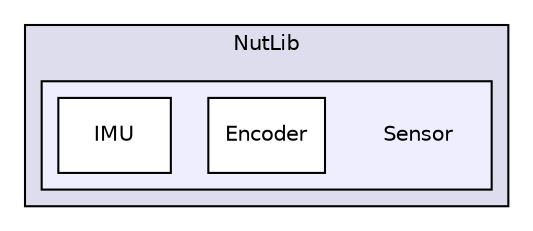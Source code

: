digraph "NutLib/Sensor" {
  compound=true
  node [ fontsize="10", fontname="Helvetica"];
  edge [ labelfontsize="10", labelfontname="Helvetica"];
  subgraph clusterdir_8b1cfa3accea10fc5ecd39c63013c190 {
    graph [ bgcolor="#ddddee", pencolor="black", label="NutLib" fontname="Helvetica", fontsize="10", URL="dir_8b1cfa3accea10fc5ecd39c63013c190.html"]
  subgraph clusterdir_c2c735cbd9a0ae71a2beef0eda132d9d {
    graph [ bgcolor="#eeeeff", pencolor="black", label="" URL="dir_c2c735cbd9a0ae71a2beef0eda132d9d.html"];
    dir_c2c735cbd9a0ae71a2beef0eda132d9d [shape=plaintext label="Sensor"];
    dir_83288b329cf786cdacd506ac8df3162c [shape=box label="Encoder" color="black" fillcolor="white" style="filled" URL="dir_83288b329cf786cdacd506ac8df3162c.html"];
    dir_7e4c6f31462e95b666a5dd7652920e46 [shape=box label="IMU" color="black" fillcolor="white" style="filled" URL="dir_7e4c6f31462e95b666a5dd7652920e46.html"];
  }
  }
}
